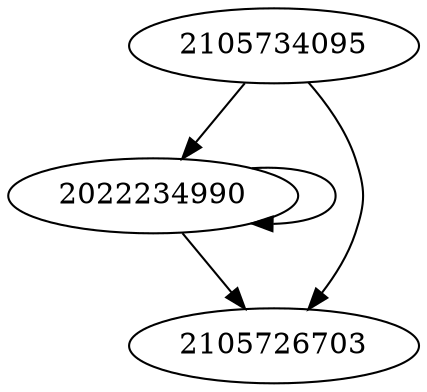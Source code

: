 digraph  {
2105734095;
2022234990;
2105726703;
2105734095 -> 2022234990;
2105734095 -> 2105726703;
2022234990 -> 2022234990;
2022234990 -> 2105726703;
}
